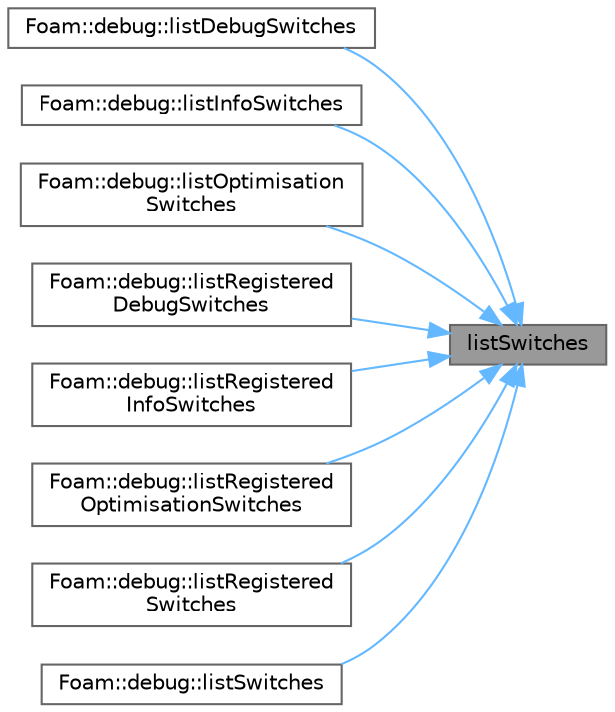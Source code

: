 digraph "listSwitches"
{
 // LATEX_PDF_SIZE
  bgcolor="transparent";
  edge [fontname=Helvetica,fontsize=10,labelfontname=Helvetica,labelfontsize=10];
  node [fontname=Helvetica,fontsize=10,shape=box,height=0.2,width=0.4];
  rankdir="RL";
  Node1 [id="Node000001",label="listSwitches",height=0.2,width=0.4,color="gray40", fillcolor="grey60", style="filled", fontcolor="black",tooltip=" "];
  Node1 -> Node2 [id="edge1_Node000001_Node000002",dir="back",color="steelblue1",style="solid",tooltip=" "];
  Node2 [id="Node000002",label="Foam::debug::listDebugSwitches",height=0.2,width=0.4,color="grey40", fillcolor="white", style="filled",URL="$namespaceFoam_1_1debug.html#a0f6a7bc4a29fee1f38bf2b56a9d4e5ef",tooltip=" "];
  Node1 -> Node3 [id="edge2_Node000001_Node000003",dir="back",color="steelblue1",style="solid",tooltip=" "];
  Node3 [id="Node000003",label="Foam::debug::listInfoSwitches",height=0.2,width=0.4,color="grey40", fillcolor="white", style="filled",URL="$namespaceFoam_1_1debug.html#abea6b201fb9949d5efe2ea8667794abc",tooltip=" "];
  Node1 -> Node4 [id="edge3_Node000001_Node000004",dir="back",color="steelblue1",style="solid",tooltip=" "];
  Node4 [id="Node000004",label="Foam::debug::listOptimisation\lSwitches",height=0.2,width=0.4,color="grey40", fillcolor="white", style="filled",URL="$namespaceFoam_1_1debug.html#a88116c154c1ba4ef1e68548629665f3f",tooltip=" "];
  Node1 -> Node5 [id="edge4_Node000001_Node000005",dir="back",color="steelblue1",style="solid",tooltip=" "];
  Node5 [id="Node000005",label="Foam::debug::listRegistered\lDebugSwitches",height=0.2,width=0.4,color="grey40", fillcolor="white", style="filled",URL="$namespaceFoam_1_1debug.html#a69fca667658166ce88233d28ebc6ff3d",tooltip=" "];
  Node1 -> Node6 [id="edge5_Node000001_Node000006",dir="back",color="steelblue1",style="solid",tooltip=" "];
  Node6 [id="Node000006",label="Foam::debug::listRegistered\lInfoSwitches",height=0.2,width=0.4,color="grey40", fillcolor="white", style="filled",URL="$namespaceFoam_1_1debug.html#aaaeca9043a46e71dc37903a756057c5b",tooltip=" "];
  Node1 -> Node7 [id="edge6_Node000001_Node000007",dir="back",color="steelblue1",style="solid",tooltip=" "];
  Node7 [id="Node000007",label="Foam::debug::listRegistered\lOptimisationSwitches",height=0.2,width=0.4,color="grey40", fillcolor="white", style="filled",URL="$namespaceFoam_1_1debug.html#a37e9b67d6e9889fd2657e6c12eb61a92",tooltip=" "];
  Node1 -> Node8 [id="edge7_Node000001_Node000008",dir="back",color="steelblue1",style="solid",tooltip=" "];
  Node8 [id="Node000008",label="Foam::debug::listRegistered\lSwitches",height=0.2,width=0.4,color="grey40", fillcolor="white", style="filled",URL="$namespaceFoam_1_1debug.html#a630f7335247c00a3555d885e008a0d77",tooltip=" "];
  Node1 -> Node9 [id="edge8_Node000001_Node000009",dir="back",color="steelblue1",style="solid",tooltip=" "];
  Node9 [id="Node000009",label="Foam::debug::listSwitches",height=0.2,width=0.4,color="grey40", fillcolor="white", style="filled",URL="$namespaceFoam_1_1debug.html#a36060f1774a4332e3dc218276edbe117",tooltip=" "];
}
